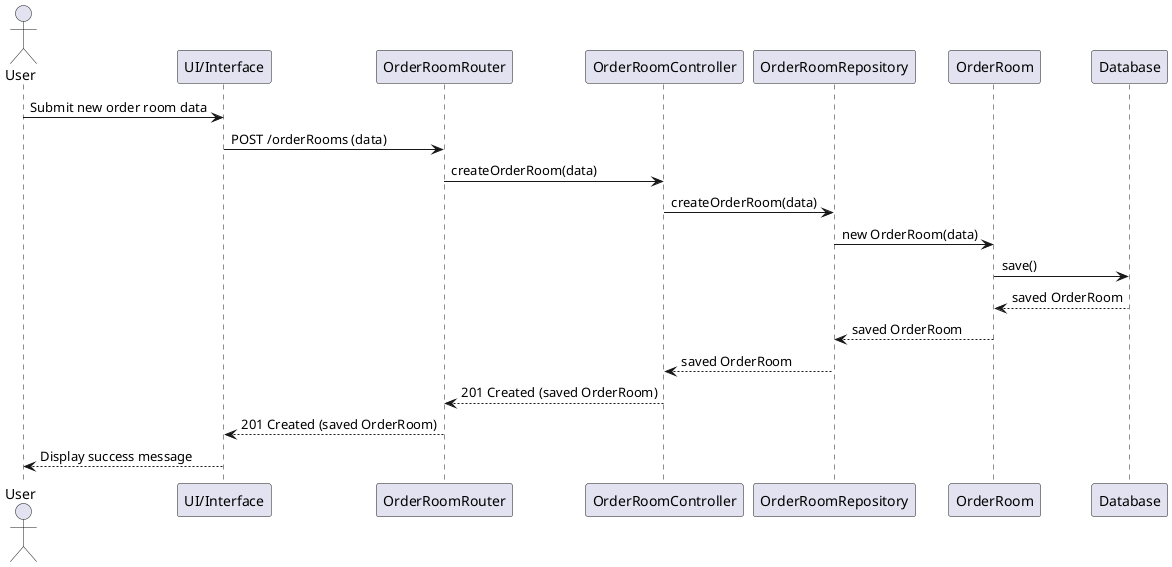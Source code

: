 @startuml
actor User
participant "UI/Interface" as UI
participant "OrderRoomRouter" as Router
participant "OrderRoomController" as Controller
participant "OrderRoomRepository" as Repository
participant "OrderRoom" as Model
participant "Database" as DB

User -> UI: Submit new order room data
UI -> Router: POST /orderRooms (data)
Router -> Controller: createOrderRoom(data)
Controller -> Repository: createOrderRoom(data)
Repository -> Model: new OrderRoom(data)
Model -> DB: save()
DB --> Model: saved OrderRoom
Model --> Repository: saved OrderRoom
Repository --> Controller: saved OrderRoom
Controller --> Router: 201 Created (saved OrderRoom)
Router --> UI: 201 Created (saved OrderRoom)
UI --> User: Display success message
@enduml
